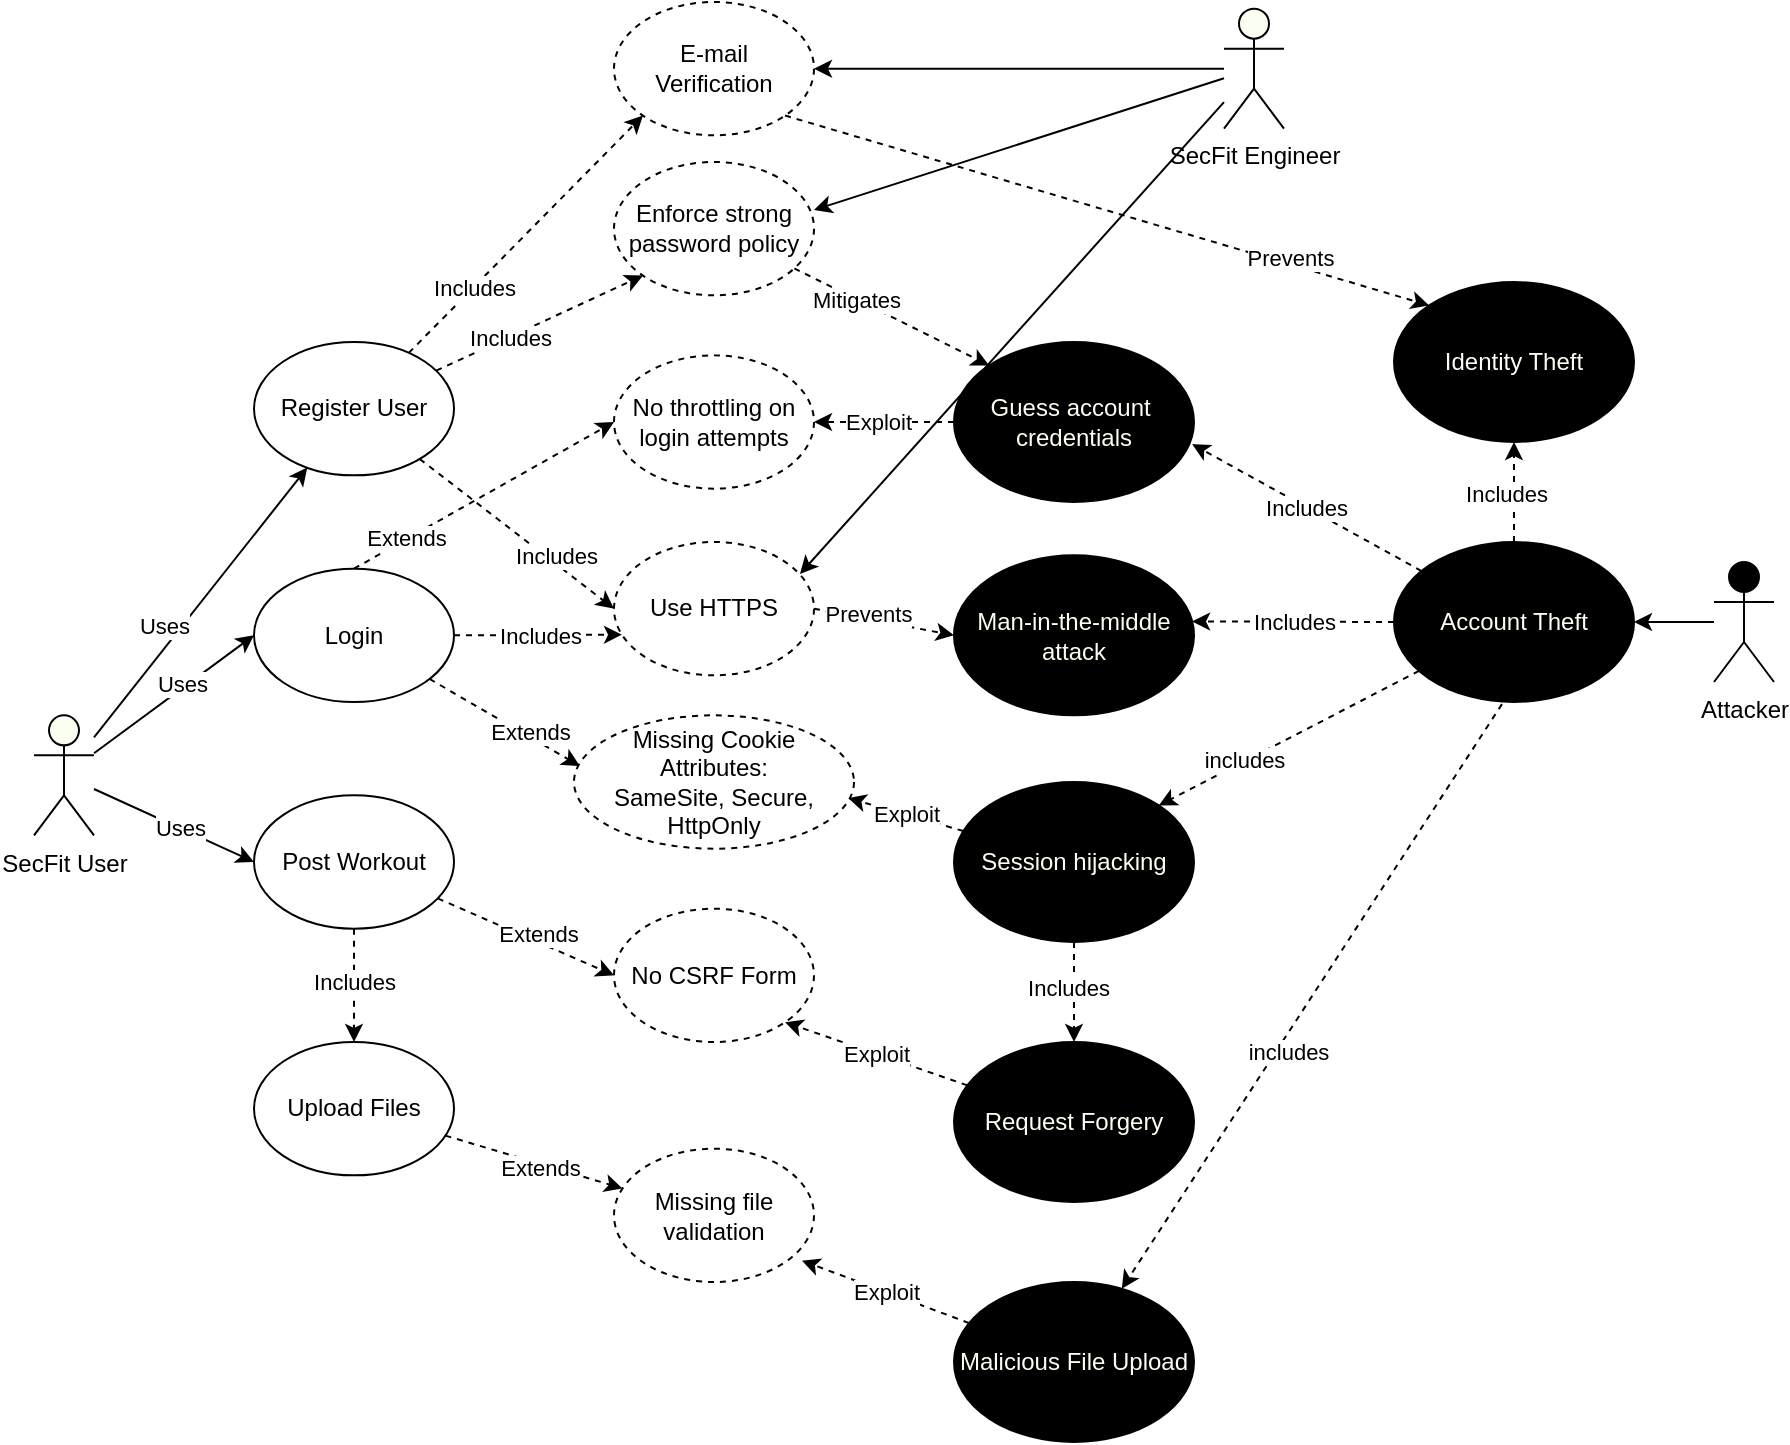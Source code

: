 <mxfile version="14.4.3" type="github">
  <diagram id="ryVlB7PdQjzx0bgTUUh0" name="Page-1">
    <mxGraphModel dx="1298" dy="759" grid="1" gridSize="10" guides="1" tooltips="1" connect="1" arrows="1" fold="1" page="1" pageScale="1" pageWidth="1654" pageHeight="1169" math="0" shadow="0">
      <root>
        <mxCell id="0" />
        <mxCell id="1" parent="0" />
        <mxCell id="sZjGSIEbr4CvCZts8M8v-53" style="edgeStyle=none;rounded=0;orthogonalLoop=1;jettySize=auto;html=1;entryX=1;entryY=0.5;entryDx=0;entryDy=0;" edge="1" parent="1" source="sZjGSIEbr4CvCZts8M8v-1" target="sZjGSIEbr4CvCZts8M8v-14">
          <mxGeometry relative="1" as="geometry" />
        </mxCell>
        <mxCell id="sZjGSIEbr4CvCZts8M8v-67" style="edgeStyle=none;rounded=0;orthogonalLoop=1;jettySize=auto;html=1;exitX=0.45;exitY=1.013;exitDx=0;exitDy=0;exitPerimeter=0;dashed=1;" edge="1" parent="1" source="sZjGSIEbr4CvCZts8M8v-14" target="sZjGSIEbr4CvCZts8M8v-66">
          <mxGeometry relative="1" as="geometry" />
        </mxCell>
        <mxCell id="sZjGSIEbr4CvCZts8M8v-77" value="includes" style="edgeLabel;html=1;align=center;verticalAlign=middle;resizable=0;points=[];" vertex="1" connectable="0" parent="sZjGSIEbr4CvCZts8M8v-67">
          <mxGeometry x="0.166" y="5" relative="1" as="geometry">
            <mxPoint as="offset" />
          </mxGeometry>
        </mxCell>
        <mxCell id="sZjGSIEbr4CvCZts8M8v-1" value="Attacker" style="shape=umlActor;verticalLabelPosition=bottom;verticalAlign=top;html=1;outlineConnect=0;fillColor=#000000;" vertex="1" parent="1">
          <mxGeometry x="1205" y="300" width="30" height="60" as="geometry" />
        </mxCell>
        <mxCell id="sZjGSIEbr4CvCZts8M8v-20" style="edgeStyle=none;rounded=0;orthogonalLoop=1;jettySize=auto;html=1;" edge="1" parent="1" source="sZjGSIEbr4CvCZts8M8v-7" target="sZjGSIEbr4CvCZts8M8v-12">
          <mxGeometry relative="1" as="geometry" />
        </mxCell>
        <mxCell id="sZjGSIEbr4CvCZts8M8v-21" value="Uses" style="edgeLabel;html=1;align=center;verticalAlign=middle;resizable=0;points=[];" vertex="1" connectable="0" parent="sZjGSIEbr4CvCZts8M8v-20">
          <mxGeometry x="0.382" y="-2" relative="1" as="geometry">
            <mxPoint x="-40.61" y="36.02" as="offset" />
          </mxGeometry>
        </mxCell>
        <mxCell id="sZjGSIEbr4CvCZts8M8v-22" style="edgeStyle=none;rounded=0;orthogonalLoop=1;jettySize=auto;html=1;entryX=0;entryY=0.5;entryDx=0;entryDy=0;" edge="1" parent="1" source="sZjGSIEbr4CvCZts8M8v-7" target="sZjGSIEbr4CvCZts8M8v-8">
          <mxGeometry relative="1" as="geometry" />
        </mxCell>
        <mxCell id="sZjGSIEbr4CvCZts8M8v-25" value="Uses" style="edgeLabel;html=1;align=center;verticalAlign=middle;resizable=0;points=[];" vertex="1" connectable="0" parent="sZjGSIEbr4CvCZts8M8v-22">
          <mxGeometry x="0.126" y="2" relative="1" as="geometry">
            <mxPoint as="offset" />
          </mxGeometry>
        </mxCell>
        <mxCell id="sZjGSIEbr4CvCZts8M8v-23" style="edgeStyle=none;rounded=0;orthogonalLoop=1;jettySize=auto;html=1;entryX=0;entryY=0.5;entryDx=0;entryDy=0;" edge="1" parent="1" source="sZjGSIEbr4CvCZts8M8v-7" target="sZjGSIEbr4CvCZts8M8v-9">
          <mxGeometry relative="1" as="geometry" />
        </mxCell>
        <mxCell id="sZjGSIEbr4CvCZts8M8v-26" value="Uses" style="edgeLabel;html=1;align=center;verticalAlign=middle;resizable=0;points=[];" vertex="1" connectable="0" parent="sZjGSIEbr4CvCZts8M8v-23">
          <mxGeometry x="0.043" y="1" relative="1" as="geometry">
            <mxPoint y="1" as="offset" />
          </mxGeometry>
        </mxCell>
        <mxCell id="sZjGSIEbr4CvCZts8M8v-78" style="edgeStyle=none;rounded=0;orthogonalLoop=1;jettySize=auto;html=1;entryX=0.5;entryY=0;entryDx=0;entryDy=0;exitX=0.5;exitY=1;exitDx=0;exitDy=0;dashed=1;" edge="1" parent="1" source="sZjGSIEbr4CvCZts8M8v-9" target="sZjGSIEbr4CvCZts8M8v-64">
          <mxGeometry relative="1" as="geometry" />
        </mxCell>
        <mxCell id="sZjGSIEbr4CvCZts8M8v-79" value="Includes" style="edgeLabel;html=1;align=center;verticalAlign=middle;resizable=0;points=[];" vertex="1" connectable="0" parent="sZjGSIEbr4CvCZts8M8v-78">
          <mxGeometry x="0.573" y="1" relative="1" as="geometry">
            <mxPoint x="-1" y="-18.33" as="offset" />
          </mxGeometry>
        </mxCell>
        <mxCell id="sZjGSIEbr4CvCZts8M8v-7" value="SecFit User" style="shape=umlActor;verticalLabelPosition=bottom;verticalAlign=top;html=1;outlineConnect=0;fillColor=#FBFFF2;" vertex="1" parent="1">
          <mxGeometry x="365" y="376.67" width="30" height="60" as="geometry" />
        </mxCell>
        <mxCell id="sZjGSIEbr4CvCZts8M8v-39" style="edgeStyle=none;rounded=0;orthogonalLoop=1;jettySize=auto;html=1;entryX=0.04;entryY=0.695;entryDx=0;entryDy=0;entryPerimeter=0;dashed=1;exitX=1;exitY=0.5;exitDx=0;exitDy=0;" edge="1" parent="1" source="sZjGSIEbr4CvCZts8M8v-8" target="sZjGSIEbr4CvCZts8M8v-13">
          <mxGeometry relative="1" as="geometry" />
        </mxCell>
        <mxCell id="sZjGSIEbr4CvCZts8M8v-41" value="Includes" style="edgeLabel;html=1;align=center;verticalAlign=middle;resizable=0;points=[];" vertex="1" connectable="0" parent="sZjGSIEbr4CvCZts8M8v-39">
          <mxGeometry x="0.015" relative="1" as="geometry">
            <mxPoint as="offset" />
          </mxGeometry>
        </mxCell>
        <mxCell id="sZjGSIEbr4CvCZts8M8v-43" style="edgeStyle=none;rounded=0;orthogonalLoop=1;jettySize=auto;html=1;entryX=0;entryY=0.5;entryDx=0;entryDy=0;dashed=1;exitX=0.5;exitY=0;exitDx=0;exitDy=0;" edge="1" parent="1" source="sZjGSIEbr4CvCZts8M8v-8" target="sZjGSIEbr4CvCZts8M8v-42">
          <mxGeometry relative="1" as="geometry" />
        </mxCell>
        <mxCell id="sZjGSIEbr4CvCZts8M8v-50" value="Extends" style="edgeLabel;html=1;align=center;verticalAlign=middle;resizable=0;points=[];" vertex="1" connectable="0" parent="sZjGSIEbr4CvCZts8M8v-43">
          <mxGeometry x="-0.451" y="2" relative="1" as="geometry">
            <mxPoint x="-8.9" y="6.52" as="offset" />
          </mxGeometry>
        </mxCell>
        <mxCell id="sZjGSIEbr4CvCZts8M8v-70" style="edgeStyle=none;rounded=0;orthogonalLoop=1;jettySize=auto;html=1;dashed=1;entryX=0.021;entryY=0.38;entryDx=0;entryDy=0;entryPerimeter=0;" edge="1" parent="1" source="sZjGSIEbr4CvCZts8M8v-8" target="sZjGSIEbr4CvCZts8M8v-71">
          <mxGeometry relative="1" as="geometry">
            <mxPoint x="645" y="400" as="targetPoint" />
          </mxGeometry>
        </mxCell>
        <mxCell id="sZjGSIEbr4CvCZts8M8v-73" value="Extends" style="edgeLabel;html=1;align=center;verticalAlign=middle;resizable=0;points=[];" vertex="1" connectable="0" parent="sZjGSIEbr4CvCZts8M8v-70">
          <mxGeometry x="0.284" y="2" relative="1" as="geometry">
            <mxPoint as="offset" />
          </mxGeometry>
        </mxCell>
        <mxCell id="sZjGSIEbr4CvCZts8M8v-8" value="Login" style="ellipse;whiteSpace=wrap;html=1;" vertex="1" parent="1">
          <mxGeometry x="475" y="303.33" width="100" height="66.67" as="geometry" />
        </mxCell>
        <mxCell id="sZjGSIEbr4CvCZts8M8v-56" style="edgeStyle=none;rounded=0;orthogonalLoop=1;jettySize=auto;html=1;entryX=0;entryY=0.5;entryDx=0;entryDy=0;dashed=1;" edge="1" parent="1" source="sZjGSIEbr4CvCZts8M8v-9" target="sZjGSIEbr4CvCZts8M8v-55">
          <mxGeometry relative="1" as="geometry" />
        </mxCell>
        <mxCell id="sZjGSIEbr4CvCZts8M8v-57" value="Extends" style="edgeLabel;html=1;align=center;verticalAlign=middle;resizable=0;points=[];" vertex="1" connectable="0" parent="sZjGSIEbr4CvCZts8M8v-56">
          <mxGeometry x="0.1" y="4" relative="1" as="geometry">
            <mxPoint as="offset" />
          </mxGeometry>
        </mxCell>
        <mxCell id="sZjGSIEbr4CvCZts8M8v-9" value="Post Workout" style="ellipse;whiteSpace=wrap;html=1;" vertex="1" parent="1">
          <mxGeometry x="475" y="416.66" width="100" height="66.67" as="geometry" />
        </mxCell>
        <mxCell id="sZjGSIEbr4CvCZts8M8v-11" value="&lt;font color=&quot;#fbfff2&quot;&gt;Man-in-the-middle&lt;br&gt;attack&lt;br&gt;&lt;/font&gt;" style="ellipse;whiteSpace=wrap;html=1;fillColor=#000000;" vertex="1" parent="1">
          <mxGeometry x="825" y="296.66" width="120" height="80" as="geometry" />
        </mxCell>
        <mxCell id="sZjGSIEbr4CvCZts8M8v-36" style="edgeStyle=none;rounded=0;orthogonalLoop=1;jettySize=auto;html=1;entryX=0;entryY=1;entryDx=0;entryDy=0;dashed=1;" edge="1" parent="1" source="sZjGSIEbr4CvCZts8M8v-12" target="sZjGSIEbr4CvCZts8M8v-28">
          <mxGeometry relative="1" as="geometry" />
        </mxCell>
        <mxCell id="sZjGSIEbr4CvCZts8M8v-37" value="Includes" style="edgeLabel;html=1;align=center;verticalAlign=middle;resizable=0;points=[];" vertex="1" connectable="0" parent="sZjGSIEbr4CvCZts8M8v-36">
          <mxGeometry x="-0.297" y="-1" relative="1" as="geometry">
            <mxPoint y="-1" as="offset" />
          </mxGeometry>
        </mxCell>
        <mxCell id="sZjGSIEbr4CvCZts8M8v-38" style="edgeStyle=none;rounded=0;orthogonalLoop=1;jettySize=auto;html=1;entryX=0;entryY=0.5;entryDx=0;entryDy=0;dashed=1;" edge="1" parent="1" source="sZjGSIEbr4CvCZts8M8v-12" target="sZjGSIEbr4CvCZts8M8v-13">
          <mxGeometry relative="1" as="geometry" />
        </mxCell>
        <mxCell id="sZjGSIEbr4CvCZts8M8v-40" value="Includes" style="edgeLabel;html=1;align=center;verticalAlign=middle;resizable=0;points=[];" vertex="1" connectable="0" parent="sZjGSIEbr4CvCZts8M8v-38">
          <mxGeometry x="-0.049" relative="1" as="geometry">
            <mxPoint x="21.38" y="12.75" as="offset" />
          </mxGeometry>
        </mxCell>
        <mxCell id="sZjGSIEbr4CvCZts8M8v-93" style="edgeStyle=none;rounded=0;orthogonalLoop=1;jettySize=auto;html=1;entryX=0;entryY=1;entryDx=0;entryDy=0;dashed=1;" edge="1" parent="1" source="sZjGSIEbr4CvCZts8M8v-12" target="sZjGSIEbr4CvCZts8M8v-84">
          <mxGeometry relative="1" as="geometry" />
        </mxCell>
        <mxCell id="sZjGSIEbr4CvCZts8M8v-94" value="Includes" style="edgeLabel;html=1;align=center;verticalAlign=middle;resizable=0;points=[];" vertex="1" connectable="0" parent="sZjGSIEbr4CvCZts8M8v-93">
          <mxGeometry x="-0.44" relative="1" as="geometry">
            <mxPoint as="offset" />
          </mxGeometry>
        </mxCell>
        <mxCell id="sZjGSIEbr4CvCZts8M8v-12" value="Register User" style="ellipse;whiteSpace=wrap;html=1;" vertex="1" parent="1">
          <mxGeometry x="475" y="190" width="100" height="66.67" as="geometry" />
        </mxCell>
        <mxCell id="sZjGSIEbr4CvCZts8M8v-15" style="rounded=0;orthogonalLoop=1;jettySize=auto;html=1;entryX=0;entryY=0.5;entryDx=0;entryDy=0;dashed=1;exitX=1;exitY=0.5;exitDx=0;exitDy=0;" edge="1" parent="1" source="sZjGSIEbr4CvCZts8M8v-13" target="sZjGSIEbr4CvCZts8M8v-11">
          <mxGeometry relative="1" as="geometry" />
        </mxCell>
        <mxCell id="sZjGSIEbr4CvCZts8M8v-16" value="Prevents" style="edgeLabel;html=1;align=center;verticalAlign=middle;resizable=0;points=[];" vertex="1" connectable="0" parent="sZjGSIEbr4CvCZts8M8v-15">
          <mxGeometry x="-0.218" relative="1" as="geometry">
            <mxPoint x="-0.89" y="-2.57" as="offset" />
          </mxGeometry>
        </mxCell>
        <mxCell id="sZjGSIEbr4CvCZts8M8v-13" value="Use HTTPS" style="ellipse;whiteSpace=wrap;html=1;dashed=1;" vertex="1" parent="1">
          <mxGeometry x="655" y="290" width="100" height="66.67" as="geometry" />
        </mxCell>
        <mxCell id="sZjGSIEbr4CvCZts8M8v-47" value="Includes" style="edgeStyle=none;rounded=0;orthogonalLoop=1;jettySize=auto;html=1;entryX=0.992;entryY=0.638;entryDx=0;entryDy=0;entryPerimeter=0;dashed=1;" edge="1" parent="1" source="sZjGSIEbr4CvCZts8M8v-14" target="sZjGSIEbr4CvCZts8M8v-29">
          <mxGeometry relative="1" as="geometry" />
        </mxCell>
        <mxCell id="sZjGSIEbr4CvCZts8M8v-48" value="Includes" style="edgeStyle=none;rounded=0;orthogonalLoop=1;jettySize=auto;html=1;entryX=0.992;entryY=0.413;entryDx=0;entryDy=0;entryPerimeter=0;dashed=1;" edge="1" parent="1" source="sZjGSIEbr4CvCZts8M8v-14" target="sZjGSIEbr4CvCZts8M8v-11">
          <mxGeometry relative="1" as="geometry" />
        </mxCell>
        <mxCell id="sZjGSIEbr4CvCZts8M8v-51" style="edgeStyle=none;rounded=0;orthogonalLoop=1;jettySize=auto;html=1;entryX=1;entryY=0;entryDx=0;entryDy=0;dashed=1;" edge="1" parent="1" source="sZjGSIEbr4CvCZts8M8v-14" target="sZjGSIEbr4CvCZts8M8v-46">
          <mxGeometry relative="1" as="geometry" />
        </mxCell>
        <mxCell id="sZjGSIEbr4CvCZts8M8v-52" value="includes" style="edgeLabel;html=1;align=center;verticalAlign=middle;resizable=0;points=[];" vertex="1" connectable="0" parent="sZjGSIEbr4CvCZts8M8v-51">
          <mxGeometry x="0.337" y="-1" relative="1" as="geometry">
            <mxPoint as="offset" />
          </mxGeometry>
        </mxCell>
        <mxCell id="sZjGSIEbr4CvCZts8M8v-95" style="edgeStyle=none;rounded=0;orthogonalLoop=1;jettySize=auto;html=1;dashed=1;" edge="1" parent="1" source="sZjGSIEbr4CvCZts8M8v-14">
          <mxGeometry relative="1" as="geometry">
            <mxPoint x="1105" y="240" as="targetPoint" />
          </mxGeometry>
        </mxCell>
        <mxCell id="sZjGSIEbr4CvCZts8M8v-96" value="Includes" style="edgeLabel;html=1;align=center;verticalAlign=middle;resizable=0;points=[];" vertex="1" connectable="0" parent="sZjGSIEbr4CvCZts8M8v-95">
          <mxGeometry x="-0.04" y="4" relative="1" as="geometry">
            <mxPoint as="offset" />
          </mxGeometry>
        </mxCell>
        <mxCell id="sZjGSIEbr4CvCZts8M8v-14" value="&lt;font color=&quot;#fbfff2&quot;&gt;Account Theft&lt;br&gt;&lt;/font&gt;" style="ellipse;whiteSpace=wrap;html=1;fillColor=#000000;" vertex="1" parent="1">
          <mxGeometry x="1045" y="290" width="120" height="80" as="geometry" />
        </mxCell>
        <mxCell id="sZjGSIEbr4CvCZts8M8v-82" style="edgeStyle=none;rounded=0;orthogonalLoop=1;jettySize=auto;html=1;entryX=1;entryY=0.36;entryDx=0;entryDy=0;entryPerimeter=0;" edge="1" parent="1" source="sZjGSIEbr4CvCZts8M8v-19" target="sZjGSIEbr4CvCZts8M8v-28">
          <mxGeometry relative="1" as="geometry" />
        </mxCell>
        <mxCell id="sZjGSIEbr4CvCZts8M8v-83" style="edgeStyle=none;rounded=0;orthogonalLoop=1;jettySize=auto;html=1;entryX=0.93;entryY=0.24;entryDx=0;entryDy=0;entryPerimeter=0;" edge="1" parent="1" source="sZjGSIEbr4CvCZts8M8v-19" target="sZjGSIEbr4CvCZts8M8v-13">
          <mxGeometry relative="1" as="geometry" />
        </mxCell>
        <mxCell id="sZjGSIEbr4CvCZts8M8v-88" style="edgeStyle=none;rounded=0;orthogonalLoop=1;jettySize=auto;html=1;entryX=1;entryY=0.5;entryDx=0;entryDy=0;" edge="1" parent="1" source="sZjGSIEbr4CvCZts8M8v-19" target="sZjGSIEbr4CvCZts8M8v-84">
          <mxGeometry relative="1" as="geometry" />
        </mxCell>
        <mxCell id="sZjGSIEbr4CvCZts8M8v-19" value="SecFit Engineer" style="shape=umlActor;verticalLabelPosition=bottom;verticalAlign=top;html=1;outlineConnect=0;fillColor=#FBFFF2;" vertex="1" parent="1">
          <mxGeometry x="960" y="23.34" width="30" height="60" as="geometry" />
        </mxCell>
        <mxCell id="sZjGSIEbr4CvCZts8M8v-34" style="edgeStyle=none;rounded=0;orthogonalLoop=1;jettySize=auto;html=1;entryX=0;entryY=0;entryDx=0;entryDy=0;dashed=1;" edge="1" parent="1" source="sZjGSIEbr4CvCZts8M8v-28" target="sZjGSIEbr4CvCZts8M8v-29">
          <mxGeometry relative="1" as="geometry" />
        </mxCell>
        <mxCell id="sZjGSIEbr4CvCZts8M8v-35" value="Mitigates" style="edgeLabel;html=1;align=center;verticalAlign=middle;resizable=0;points=[];" vertex="1" connectable="0" parent="sZjGSIEbr4CvCZts8M8v-34">
          <mxGeometry x="-0.385" y="-1" relative="1" as="geometry">
            <mxPoint x="1" as="offset" />
          </mxGeometry>
        </mxCell>
        <mxCell id="sZjGSIEbr4CvCZts8M8v-28" value="Enforce strong&lt;br&gt;password policy" style="ellipse;whiteSpace=wrap;html=1;dashed=1;" vertex="1" parent="1">
          <mxGeometry x="655" y="100" width="100" height="66.67" as="geometry" />
        </mxCell>
        <mxCell id="sZjGSIEbr4CvCZts8M8v-62" style="edgeStyle=none;rounded=0;orthogonalLoop=1;jettySize=auto;html=1;entryX=1;entryY=0.5;entryDx=0;entryDy=0;dashed=1;" edge="1" parent="1" source="sZjGSIEbr4CvCZts8M8v-29" target="sZjGSIEbr4CvCZts8M8v-42">
          <mxGeometry relative="1" as="geometry" />
        </mxCell>
        <mxCell id="sZjGSIEbr4CvCZts8M8v-63" value="Exploit" style="edgeLabel;html=1;align=center;verticalAlign=middle;resizable=0;points=[];" vertex="1" connectable="0" parent="sZjGSIEbr4CvCZts8M8v-62">
          <mxGeometry x="0.275" y="-1" relative="1" as="geometry">
            <mxPoint x="6" y="1" as="offset" />
          </mxGeometry>
        </mxCell>
        <mxCell id="sZjGSIEbr4CvCZts8M8v-29" value="&lt;font color=&quot;#fbfff2&quot;&gt;Guess account&amp;nbsp;&lt;br&gt;credentials&lt;br&gt;&lt;/font&gt;" style="ellipse;whiteSpace=wrap;html=1;fillColor=#000000;" vertex="1" parent="1">
          <mxGeometry x="825" y="190" width="120" height="80" as="geometry" />
        </mxCell>
        <mxCell id="sZjGSIEbr4CvCZts8M8v-42" value="No throttling on&lt;br&gt;login attempts" style="ellipse;whiteSpace=wrap;html=1;dashed=1;" vertex="1" parent="1">
          <mxGeometry x="655" y="196.67" width="100" height="66.67" as="geometry" />
        </mxCell>
        <mxCell id="sZjGSIEbr4CvCZts8M8v-59" style="edgeStyle=none;rounded=0;orthogonalLoop=1;jettySize=auto;html=1;dashed=1;" edge="1" parent="1" source="sZjGSIEbr4CvCZts8M8v-46" target="sZjGSIEbr4CvCZts8M8v-54">
          <mxGeometry relative="1" as="geometry" />
        </mxCell>
        <mxCell id="sZjGSIEbr4CvCZts8M8v-60" value="Includes" style="edgeLabel;html=1;align=center;verticalAlign=middle;resizable=0;points=[];" vertex="1" connectable="0" parent="sZjGSIEbr4CvCZts8M8v-59">
          <mxGeometry x="-0.11" y="-3" relative="1" as="geometry">
            <mxPoint as="offset" />
          </mxGeometry>
        </mxCell>
        <mxCell id="sZjGSIEbr4CvCZts8M8v-72" value="Exploit" style="edgeStyle=none;rounded=0;orthogonalLoop=1;jettySize=auto;html=1;entryX=0.979;entryY=0.62;entryDx=0;entryDy=0;entryPerimeter=0;dashed=1;" edge="1" parent="1" source="sZjGSIEbr4CvCZts8M8v-46" target="sZjGSIEbr4CvCZts8M8v-71">
          <mxGeometry relative="1" as="geometry" />
        </mxCell>
        <mxCell id="sZjGSIEbr4CvCZts8M8v-46" value="&lt;font color=&quot;#fbfff2&quot;&gt;Session hijacking&lt;br&gt;&lt;/font&gt;" style="ellipse;whiteSpace=wrap;html=1;fillColor=#000000;" vertex="1" parent="1">
          <mxGeometry x="825" y="410" width="120" height="80" as="geometry" />
        </mxCell>
        <mxCell id="sZjGSIEbr4CvCZts8M8v-61" value="Exploit" style="edgeStyle=none;rounded=0;orthogonalLoop=1;jettySize=auto;html=1;entryX=1;entryY=1;entryDx=0;entryDy=0;dashed=1;" edge="1" parent="1" source="sZjGSIEbr4CvCZts8M8v-54" target="sZjGSIEbr4CvCZts8M8v-55">
          <mxGeometry relative="1" as="geometry" />
        </mxCell>
        <mxCell id="sZjGSIEbr4CvCZts8M8v-54" value="&lt;font color=&quot;#fbfff2&quot;&gt;Request Forgery&lt;br&gt;&lt;/font&gt;" style="ellipse;whiteSpace=wrap;html=1;fillColor=#000000;" vertex="1" parent="1">
          <mxGeometry x="825" y="540" width="120" height="80" as="geometry" />
        </mxCell>
        <mxCell id="sZjGSIEbr4CvCZts8M8v-55" value="No CSRF Form" style="ellipse;whiteSpace=wrap;html=1;dashed=1;" vertex="1" parent="1">
          <mxGeometry x="655" y="473.33" width="100" height="66.67" as="geometry" />
        </mxCell>
        <mxCell id="sZjGSIEbr4CvCZts8M8v-74" style="edgeStyle=none;rounded=0;orthogonalLoop=1;jettySize=auto;html=1;dashed=1;" edge="1" parent="1" source="sZjGSIEbr4CvCZts8M8v-64" target="sZjGSIEbr4CvCZts8M8v-65">
          <mxGeometry relative="1" as="geometry" />
        </mxCell>
        <mxCell id="sZjGSIEbr4CvCZts8M8v-75" value="Extends" style="edgeLabel;html=1;align=center;verticalAlign=middle;resizable=0;points=[];" vertex="1" connectable="0" parent="sZjGSIEbr4CvCZts8M8v-74">
          <mxGeometry x="0.336" y="1" relative="1" as="geometry">
            <mxPoint x="-12.44" y="-1.09" as="offset" />
          </mxGeometry>
        </mxCell>
        <mxCell id="sZjGSIEbr4CvCZts8M8v-64" value="Upload Files" style="ellipse;whiteSpace=wrap;html=1;" vertex="1" parent="1">
          <mxGeometry x="475" y="540" width="100" height="66.67" as="geometry" />
        </mxCell>
        <mxCell id="sZjGSIEbr4CvCZts8M8v-65" value="Missing file validation" style="ellipse;whiteSpace=wrap;html=1;dashed=1;" vertex="1" parent="1">
          <mxGeometry x="655" y="593.33" width="100" height="66.67" as="geometry" />
        </mxCell>
        <mxCell id="sZjGSIEbr4CvCZts8M8v-76" value="Exploit" style="edgeStyle=none;rounded=0;orthogonalLoop=1;jettySize=auto;html=1;entryX=0.94;entryY=0.84;entryDx=0;entryDy=0;entryPerimeter=0;dashed=1;" edge="1" parent="1" source="sZjGSIEbr4CvCZts8M8v-66" target="sZjGSIEbr4CvCZts8M8v-65">
          <mxGeometry relative="1" as="geometry" />
        </mxCell>
        <mxCell id="sZjGSIEbr4CvCZts8M8v-66" value="&lt;font color=&quot;#fbfff2&quot;&gt;Malicious File Upload&lt;br&gt;&lt;/font&gt;" style="ellipse;whiteSpace=wrap;html=1;fillColor=#000000;" vertex="1" parent="1">
          <mxGeometry x="825" y="660" width="120" height="80" as="geometry" />
        </mxCell>
        <mxCell id="sZjGSIEbr4CvCZts8M8v-71" value="Missing Cookie Attributes:&lt;br&gt;SameSite, Secure, HttpOnly" style="ellipse;whiteSpace=wrap;html=1;dashed=1;" vertex="1" parent="1">
          <mxGeometry x="635" y="376.67" width="140" height="66.67" as="geometry" />
        </mxCell>
        <mxCell id="sZjGSIEbr4CvCZts8M8v-84" value="E-mail &lt;br&gt;Verification" style="ellipse;whiteSpace=wrap;html=1;dashed=1;" vertex="1" parent="1">
          <mxGeometry x="655" y="20" width="100" height="66.67" as="geometry" />
        </mxCell>
        <mxCell id="sZjGSIEbr4CvCZts8M8v-86" value="&lt;font color=&quot;#fbfff2&quot;&gt;Identity Theft&lt;br&gt;&lt;/font&gt;" style="ellipse;whiteSpace=wrap;html=1;fillColor=#000000;" vertex="1" parent="1">
          <mxGeometry x="1045" y="160.0" width="120" height="80" as="geometry" />
        </mxCell>
        <mxCell id="sZjGSIEbr4CvCZts8M8v-91" style="rounded=0;orthogonalLoop=1;jettySize=auto;html=1;entryX=0;entryY=0;entryDx=0;entryDy=0;dashed=1;exitX=1;exitY=1;exitDx=0;exitDy=0;" edge="1" parent="1" source="sZjGSIEbr4CvCZts8M8v-84" target="sZjGSIEbr4CvCZts8M8v-86">
          <mxGeometry relative="1" as="geometry">
            <mxPoint x="920.0" y="153.345" as="sourcePoint" />
            <mxPoint x="990" y="166.67" as="targetPoint" />
          </mxGeometry>
        </mxCell>
        <mxCell id="sZjGSIEbr4CvCZts8M8v-92" value="Prevents" style="edgeLabel;html=1;align=center;verticalAlign=middle;resizable=0;points=[];" vertex="1" connectable="0" parent="sZjGSIEbr4CvCZts8M8v-91">
          <mxGeometry x="-0.218" relative="1" as="geometry">
            <mxPoint x="125.67" y="33.54" as="offset" />
          </mxGeometry>
        </mxCell>
      </root>
    </mxGraphModel>
  </diagram>
</mxfile>
